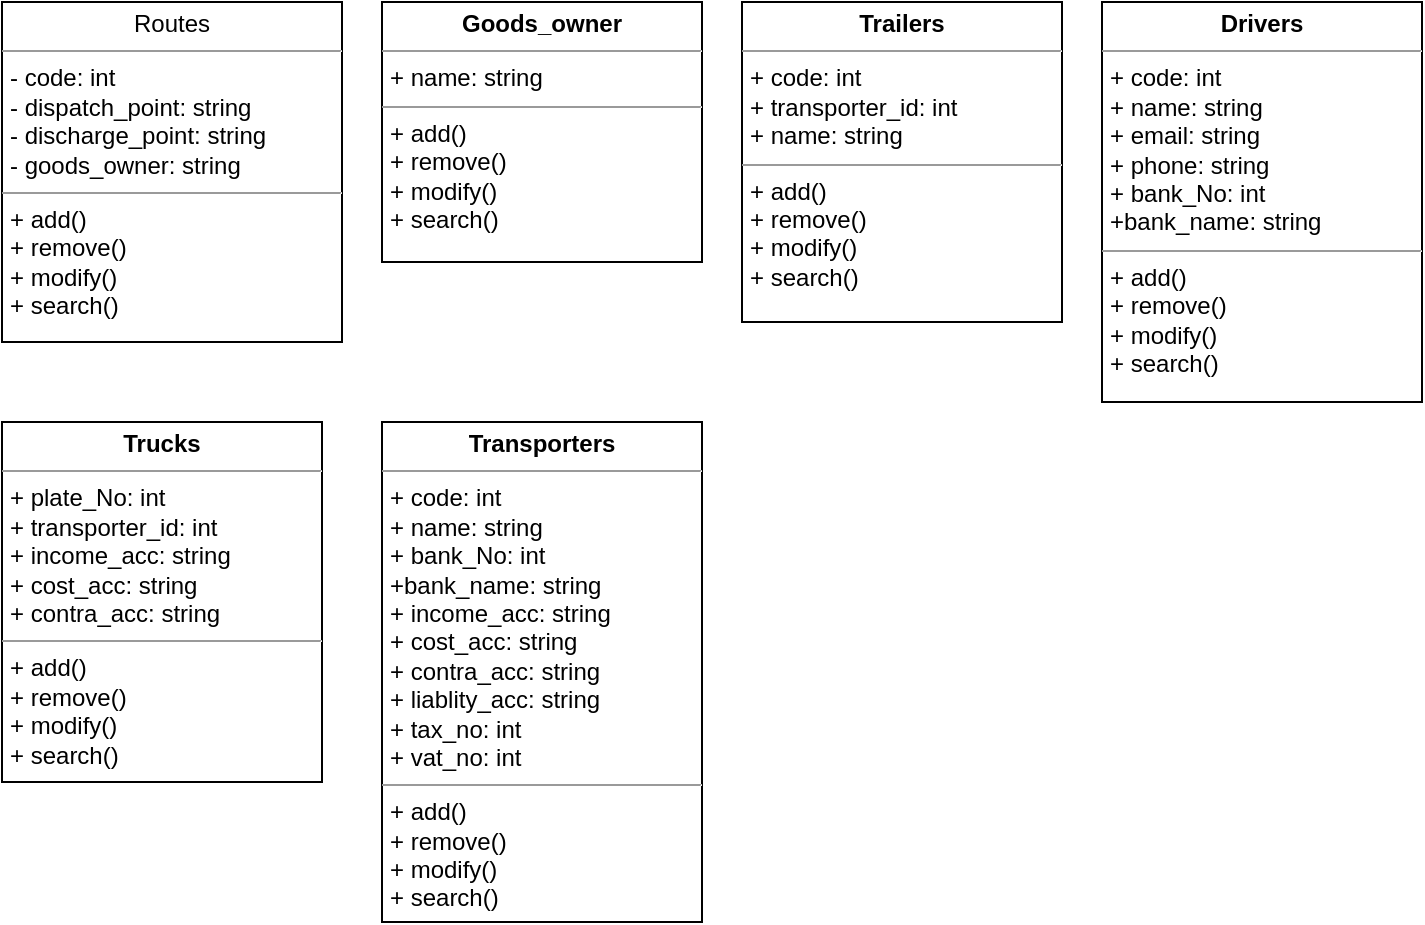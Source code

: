 <mxfile version="21.6.5" type="github">
  <diagram id="C5RBs43oDa-KdzZeNtuy" name="Page-1">
    <mxGraphModel dx="1259" dy="666" grid="1" gridSize="10" guides="1" tooltips="1" connect="1" arrows="1" fold="1" page="1" pageScale="1" pageWidth="827" pageHeight="1169" math="0" shadow="0">
      <root>
        <mxCell id="WIyWlLk6GJQsqaUBKTNV-0" />
        <mxCell id="WIyWlLk6GJQsqaUBKTNV-1" parent="WIyWlLk6GJQsqaUBKTNV-0" />
        <mxCell id="Mhk0tLocxLPEduoJUci_-8" value="&lt;p style=&quot;margin:0px;margin-top:4px;text-align:center;&quot;&gt;Routes&lt;br&gt;&lt;/p&gt;&lt;hr size=&quot;1&quot;&gt;&lt;p style=&quot;margin:0px;margin-left:4px;&quot;&gt;- code: int&lt;/p&gt;&lt;p style=&quot;margin:0px;margin-left:4px;&quot;&gt;- dispatch_point: string&lt;/p&gt;&lt;p style=&quot;margin:0px;margin-left:4px;&quot;&gt;- discharge_point: string&lt;/p&gt;&lt;p style=&quot;margin:0px;margin-left:4px;&quot;&gt;- goods_owner: string&lt;/p&gt;&lt;hr size=&quot;1&quot;&gt;&lt;p style=&quot;margin:0px;margin-left:4px;&quot;&gt;+ add()&lt;/p&gt;&lt;p style=&quot;margin:0px;margin-left:4px;&quot;&gt;+ remove()&lt;/p&gt;&lt;p style=&quot;margin:0px;margin-left:4px;&quot;&gt;+ modify()&lt;/p&gt;&lt;p style=&quot;margin:0px;margin-left:4px;&quot;&gt;+ search()&lt;/p&gt;" style="verticalAlign=top;align=left;overflow=fill;fontSize=12;fontFamily=Helvetica;html=1;whiteSpace=wrap;" vertex="1" parent="WIyWlLk6GJQsqaUBKTNV-1">
          <mxGeometry x="10" y="10" width="170" height="170" as="geometry" />
        </mxCell>
        <mxCell id="Mhk0tLocxLPEduoJUci_-9" value="&lt;p style=&quot;margin:0px;margin-top:4px;text-align:center;&quot;&gt;&lt;b&gt;Goods_owner&lt;/b&gt;&lt;/p&gt;&lt;hr size=&quot;1&quot;&gt;&lt;p style=&quot;margin:0px;margin-left:4px;&quot;&gt;+ name: string&lt;/p&gt;&lt;hr size=&quot;1&quot;&gt;&lt;p style=&quot;margin:0px;margin-left:4px;&quot;&gt;+ add()&lt;/p&gt;&lt;p style=&quot;margin:0px;margin-left:4px;&quot;&gt;+ remove()&lt;/p&gt;&lt;p style=&quot;margin:0px;margin-left:4px;&quot;&gt;+ modify()&lt;/p&gt;&lt;p style=&quot;margin:0px;margin-left:4px;&quot;&gt;+ search()&lt;/p&gt;" style="verticalAlign=top;align=left;overflow=fill;fontSize=12;fontFamily=Helvetica;html=1;whiteSpace=wrap;" vertex="1" parent="WIyWlLk6GJQsqaUBKTNV-1">
          <mxGeometry x="200" y="10" width="160" height="130" as="geometry" />
        </mxCell>
        <mxCell id="Mhk0tLocxLPEduoJUci_-10" value="&lt;p style=&quot;margin:0px;margin-top:4px;text-align:center;&quot;&gt;&lt;b&gt;Trailers&lt;/b&gt;&lt;/p&gt;&lt;hr size=&quot;1&quot;&gt;&lt;p style=&quot;margin:0px;margin-left:4px;&quot;&gt;+ code: int&lt;/p&gt;&lt;p style=&quot;margin:0px;margin-left:4px;&quot;&gt;+ transporter_id: int&lt;/p&gt;&lt;p style=&quot;margin:0px;margin-left:4px;&quot;&gt;+ name: string&lt;/p&gt;&lt;hr size=&quot;1&quot;&gt;&lt;p style=&quot;margin:0px;margin-left:4px;&quot;&gt;+ add()&lt;/p&gt;&lt;p style=&quot;margin:0px;margin-left:4px;&quot;&gt;+ remove()&lt;/p&gt;&lt;p style=&quot;margin:0px;margin-left:4px;&quot;&gt;+ modify()&lt;/p&gt;&lt;p style=&quot;margin:0px;margin-left:4px;&quot;&gt;+ search()&lt;/p&gt;" style="verticalAlign=top;align=left;overflow=fill;fontSize=12;fontFamily=Helvetica;html=1;whiteSpace=wrap;" vertex="1" parent="WIyWlLk6GJQsqaUBKTNV-1">
          <mxGeometry x="380" y="10" width="160" height="160" as="geometry" />
        </mxCell>
        <mxCell id="Mhk0tLocxLPEduoJUci_-11" value="&lt;p style=&quot;margin:0px;margin-top:4px;text-align:center;&quot;&gt;&lt;b&gt;Drivers&lt;/b&gt;&lt;/p&gt;&lt;hr size=&quot;1&quot;&gt;&lt;p style=&quot;margin:0px;margin-left:4px;&quot;&gt;+ code: int&lt;/p&gt;&lt;p style=&quot;margin:0px;margin-left:4px;&quot;&gt;+ name: string&lt;/p&gt;&lt;p style=&quot;margin:0px;margin-left:4px;&quot;&gt;+ email: string&lt;/p&gt;&lt;p style=&quot;margin:0px;margin-left:4px;&quot;&gt;+ phone: string&lt;/p&gt;&lt;p style=&quot;margin:0px;margin-left:4px;&quot;&gt;+ bank_No: int&lt;/p&gt;&lt;p style=&quot;margin:0px;margin-left:4px;&quot;&gt;+bank_name: string&lt;/p&gt;&lt;hr size=&quot;1&quot;&gt;&lt;p style=&quot;border-color: var(--border-color); margin: 0px 0px 0px 4px;&quot;&gt;+ add()&lt;/p&gt;&lt;p style=&quot;border-color: var(--border-color); margin: 0px 0px 0px 4px;&quot;&gt;+ remove()&lt;/p&gt;&lt;p style=&quot;border-color: var(--border-color); margin: 0px 0px 0px 4px;&quot;&gt;+ modify()&lt;/p&gt;&lt;p style=&quot;border-color: var(--border-color); margin: 0px 0px 0px 4px;&quot;&gt;+ search()&lt;/p&gt;" style="verticalAlign=top;align=left;overflow=fill;fontSize=12;fontFamily=Helvetica;html=1;whiteSpace=wrap;" vertex="1" parent="WIyWlLk6GJQsqaUBKTNV-1">
          <mxGeometry x="560" y="10" width="160" height="200" as="geometry" />
        </mxCell>
        <mxCell id="Mhk0tLocxLPEduoJUci_-12" value="&lt;p style=&quot;margin:0px;margin-top:4px;text-align:center;&quot;&gt;&lt;b&gt;Trucks&lt;/b&gt;&lt;/p&gt;&lt;hr size=&quot;1&quot;&gt;&lt;p style=&quot;margin:0px;margin-left:4px;&quot;&gt;+ plate_No: int&lt;/p&gt;&lt;p style=&quot;margin:0px;margin-left:4px;&quot;&gt;+ transporter_id: int&lt;/p&gt;&lt;p style=&quot;margin:0px;margin-left:4px;&quot;&gt;+ income_acc: string&lt;/p&gt;&lt;p style=&quot;margin:0px;margin-left:4px;&quot;&gt;+ cost_acc: string&lt;/p&gt;&lt;p style=&quot;margin:0px;margin-left:4px;&quot;&gt;+ contra_acc: string&lt;/p&gt;&lt;hr size=&quot;1&quot;&gt;&lt;p style=&quot;border-color: var(--border-color); margin: 0px 0px 0px 4px;&quot;&gt;+ add()&lt;/p&gt;&lt;p style=&quot;border-color: var(--border-color); margin: 0px 0px 0px 4px;&quot;&gt;+ remove()&lt;/p&gt;&lt;p style=&quot;border-color: var(--border-color); margin: 0px 0px 0px 4px;&quot;&gt;+ modify()&lt;/p&gt;&lt;p style=&quot;border-color: var(--border-color); margin: 0px 0px 0px 4px;&quot;&gt;+ search()&lt;/p&gt;" style="verticalAlign=top;align=left;overflow=fill;fontSize=12;fontFamily=Helvetica;html=1;whiteSpace=wrap;" vertex="1" parent="WIyWlLk6GJQsqaUBKTNV-1">
          <mxGeometry x="10" y="220" width="160" height="180" as="geometry" />
        </mxCell>
        <mxCell id="Mhk0tLocxLPEduoJUci_-14" value="&lt;p style=&quot;margin:0px;margin-top:4px;text-align:center;&quot;&gt;&lt;b&gt;Transporters&lt;/b&gt;&lt;/p&gt;&lt;hr size=&quot;1&quot;&gt;&lt;p style=&quot;margin:0px;margin-left:4px;&quot;&gt;+ code: int&lt;/p&gt;&lt;p style=&quot;margin:0px;margin-left:4px;&quot;&gt;+ name: string&lt;/p&gt;&lt;p style=&quot;margin:0px;margin-left:4px;&quot;&gt;&lt;span style=&quot;background-color: initial;&quot;&gt;+ bank_No: int&lt;/span&gt;&lt;br&gt;&lt;/p&gt;&lt;p style=&quot;margin:0px;margin-left:4px;&quot;&gt;+bank_name: string&lt;/p&gt;&lt;p style=&quot;border-color: var(--border-color); margin: 0px 0px 0px 4px;&quot;&gt;+ income_acc: string&lt;/p&gt;&lt;p style=&quot;border-color: var(--border-color); margin: 0px 0px 0px 4px;&quot;&gt;+ cost_acc: string&lt;/p&gt;&lt;p style=&quot;border-color: var(--border-color); margin: 0px 0px 0px 4px;&quot;&gt;+ contra_acc: string&lt;/p&gt;&lt;p style=&quot;border-color: var(--border-color); margin: 0px 0px 0px 4px;&quot;&gt;+ liablity_acc: string&lt;/p&gt;&lt;p style=&quot;border-color: var(--border-color); margin: 0px 0px 0px 4px;&quot;&gt;+ tax_no: int&lt;/p&gt;&lt;p style=&quot;border-color: var(--border-color); margin: 0px 0px 0px 4px;&quot;&gt;+ vat_no: int&lt;/p&gt;&lt;hr size=&quot;1&quot;&gt;&lt;p style=&quot;border-color: var(--border-color); margin: 0px 0px 0px 4px;&quot;&gt;+ add()&lt;/p&gt;&lt;p style=&quot;border-color: var(--border-color); margin: 0px 0px 0px 4px;&quot;&gt;+ remove()&lt;/p&gt;&lt;p style=&quot;border-color: var(--border-color); margin: 0px 0px 0px 4px;&quot;&gt;+ modify()&lt;/p&gt;&lt;p style=&quot;border-color: var(--border-color); margin: 0px 0px 0px 4px;&quot;&gt;+ search()&lt;/p&gt;" style="verticalAlign=top;align=left;overflow=fill;fontSize=12;fontFamily=Helvetica;html=1;whiteSpace=wrap;" vertex="1" parent="WIyWlLk6GJQsqaUBKTNV-1">
          <mxGeometry x="200" y="220" width="160" height="250" as="geometry" />
        </mxCell>
      </root>
    </mxGraphModel>
  </diagram>
</mxfile>
